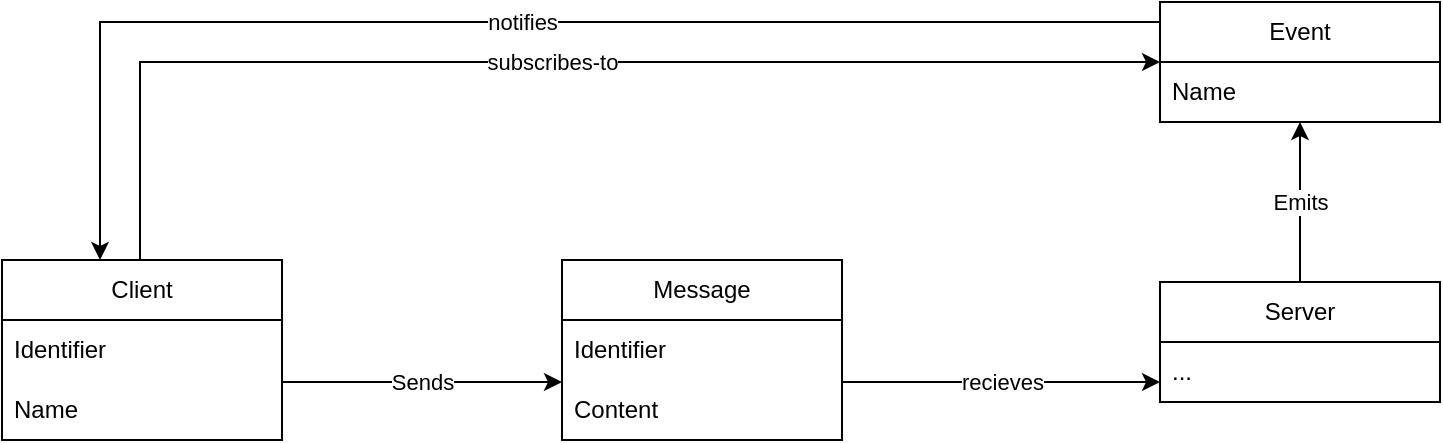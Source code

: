 <mxfile version="24.7.8" pages="3">
  <diagram name="Domain" id="v7h3B2R7u-ejRfZrK_gy">
    <mxGraphModel dx="577" dy="309" grid="1" gridSize="10" guides="1" tooltips="1" connect="1" arrows="1" fold="1" page="1" pageScale="1" pageWidth="850" pageHeight="1100" math="0" shadow="0">
      <root>
        <mxCell id="0" />
        <mxCell id="1" parent="0" />
        <mxCell id="vYscIh4spRFNISk-2LLf-17" value="Sends" style="edgeStyle=orthogonalEdgeStyle;rounded=0;orthogonalLoop=1;jettySize=auto;html=1;" parent="1" source="vYscIh4spRFNISk-2LLf-1" target="vYscIh4spRFNISk-2LLf-13" edge="1">
          <mxGeometry relative="1" as="geometry">
            <Array as="points">
              <mxPoint x="440" y="290" />
              <mxPoint x="440" y="290" />
            </Array>
          </mxGeometry>
        </mxCell>
        <mxCell id="vYscIh4spRFNISk-2LLf-26" value="notifies" style="edgeStyle=orthogonalEdgeStyle;rounded=0;orthogonalLoop=1;jettySize=auto;html=1;" parent="1" target="vYscIh4spRFNISk-2LLf-1" edge="1">
          <mxGeometry relative="1" as="geometry">
            <Array as="points">
              <mxPoint x="290" y="110" />
            </Array>
            <mxPoint x="310" y="205" as="targetPoint" />
            <mxPoint x="830" y="110" as="sourcePoint" />
          </mxGeometry>
        </mxCell>
        <mxCell id="7VjUGsgC_DFROODEMGs4-2" value="subscribes-to" style="edgeStyle=orthogonalEdgeStyle;rounded=0;orthogonalLoop=1;jettySize=auto;html=1;" parent="1" source="vYscIh4spRFNISk-2LLf-1" target="dStsej2D2QOvaCziTroa-1" edge="1">
          <mxGeometry relative="1" as="geometry">
            <Array as="points">
              <mxPoint x="310" y="130" />
            </Array>
          </mxGeometry>
        </mxCell>
        <mxCell id="vYscIh4spRFNISk-2LLf-1" value="Client" style="swimlane;fontStyle=0;childLayout=stackLayout;horizontal=1;startSize=30;horizontalStack=0;resizeParent=1;resizeParentMax=0;resizeLast=0;collapsible=1;marginBottom=0;whiteSpace=wrap;html=1;" parent="1" vertex="1">
          <mxGeometry x="241" y="229" width="140" height="90" as="geometry" />
        </mxCell>
        <mxCell id="vYscIh4spRFNISk-2LLf-2" value="Identifier" style="text;strokeColor=none;fillColor=none;align=left;verticalAlign=middle;spacingLeft=4;spacingRight=4;overflow=hidden;points=[[0,0.5],[1,0.5]];portConstraint=eastwest;rotatable=0;whiteSpace=wrap;html=1;" parent="vYscIh4spRFNISk-2LLf-1" vertex="1">
          <mxGeometry y="30" width="140" height="30" as="geometry" />
        </mxCell>
        <mxCell id="vYscIh4spRFNISk-2LLf-3" value="Name" style="text;strokeColor=none;fillColor=none;align=left;verticalAlign=middle;spacingLeft=4;spacingRight=4;overflow=hidden;points=[[0,0.5],[1,0.5]];portConstraint=eastwest;rotatable=0;whiteSpace=wrap;html=1;" parent="vYscIh4spRFNISk-2LLf-1" vertex="1">
          <mxGeometry y="60" width="140" height="30" as="geometry" />
        </mxCell>
        <mxCell id="qNMznrGAxWvEm3JVKgGN-1" value="Emits" style="edgeStyle=orthogonalEdgeStyle;rounded=0;orthogonalLoop=1;jettySize=auto;html=1;" parent="1" source="vYscIh4spRFNISk-2LLf-5" target="dStsej2D2QOvaCziTroa-1" edge="1">
          <mxGeometry relative="1" as="geometry" />
        </mxCell>
        <mxCell id="vYscIh4spRFNISk-2LLf-5" value="Server" style="swimlane;fontStyle=0;childLayout=stackLayout;horizontal=1;startSize=30;horizontalStack=0;resizeParent=1;resizeParentMax=0;resizeLast=0;collapsible=1;marginBottom=0;whiteSpace=wrap;html=1;" parent="1" vertex="1">
          <mxGeometry x="820" y="240" width="140" height="60" as="geometry" />
        </mxCell>
        <mxCell id="vYscIh4spRFNISk-2LLf-8" value="..." style="text;strokeColor=none;fillColor=none;align=left;verticalAlign=middle;spacingLeft=4;spacingRight=4;overflow=hidden;points=[[0,0.5],[1,0.5]];portConstraint=eastwest;rotatable=0;whiteSpace=wrap;html=1;" parent="vYscIh4spRFNISk-2LLf-5" vertex="1">
          <mxGeometry y="30" width="140" height="30" as="geometry" />
        </mxCell>
        <mxCell id="vYscIh4spRFNISk-2LLf-18" value="recieves" style="edgeStyle=orthogonalEdgeStyle;rounded=0;orthogonalLoop=1;jettySize=auto;html=1;" parent="1" source="vYscIh4spRFNISk-2LLf-13" target="vYscIh4spRFNISk-2LLf-5" edge="1">
          <mxGeometry relative="1" as="geometry">
            <Array as="points">
              <mxPoint x="730" y="290" />
              <mxPoint x="730" y="290" />
            </Array>
          </mxGeometry>
        </mxCell>
        <mxCell id="vYscIh4spRFNISk-2LLf-13" value="Message" style="swimlane;fontStyle=0;childLayout=stackLayout;horizontal=1;startSize=30;horizontalStack=0;resizeParent=1;resizeParentMax=0;resizeLast=0;collapsible=1;marginBottom=0;whiteSpace=wrap;html=1;" parent="1" vertex="1">
          <mxGeometry x="521" y="229" width="140" height="90" as="geometry" />
        </mxCell>
        <mxCell id="vYscIh4spRFNISk-2LLf-14" value="Identifier" style="text;strokeColor=none;fillColor=none;align=left;verticalAlign=middle;spacingLeft=4;spacingRight=4;overflow=hidden;points=[[0,0.5],[1,0.5]];portConstraint=eastwest;rotatable=0;whiteSpace=wrap;html=1;" parent="vYscIh4spRFNISk-2LLf-13" vertex="1">
          <mxGeometry y="30" width="140" height="30" as="geometry" />
        </mxCell>
        <mxCell id="vYscIh4spRFNISk-2LLf-15" value="Content" style="text;strokeColor=none;fillColor=none;align=left;verticalAlign=middle;spacingLeft=4;spacingRight=4;overflow=hidden;points=[[0,0.5],[1,0.5]];portConstraint=eastwest;rotatable=0;whiteSpace=wrap;html=1;" parent="vYscIh4spRFNISk-2LLf-13" vertex="1">
          <mxGeometry y="60" width="140" height="30" as="geometry" />
        </mxCell>
        <mxCell id="dStsej2D2QOvaCziTroa-1" value="Event" style="swimlane;fontStyle=0;childLayout=stackLayout;horizontal=1;startSize=30;horizontalStack=0;resizeParent=1;resizeParentMax=0;resizeLast=0;collapsible=1;marginBottom=0;whiteSpace=wrap;html=1;" parent="1" vertex="1">
          <mxGeometry x="820" y="100" width="140" height="60" as="geometry" />
        </mxCell>
        <mxCell id="dStsej2D2QOvaCziTroa-2" value="Name" style="text;strokeColor=none;fillColor=none;align=left;verticalAlign=middle;spacingLeft=4;spacingRight=4;overflow=hidden;points=[[0,0.5],[1,0.5]];portConstraint=eastwest;rotatable=0;whiteSpace=wrap;html=1;" parent="dStsej2D2QOvaCziTroa-1" vertex="1">
          <mxGeometry y="30" width="140" height="30" as="geometry" />
        </mxCell>
      </root>
    </mxGraphModel>
  </diagram>
  <diagram id="fXf1ylSkw82c1iPEPjTq" name="DB">
    <mxGraphModel dx="1688" dy="1607" grid="1" gridSize="10" guides="1" tooltips="1" connect="1" arrows="1" fold="1" page="1" pageScale="1" pageWidth="850" pageHeight="1100" math="0" shadow="0">
      <root>
        <mxCell id="0" />
        <mxCell id="1" parent="0" />
        <mxCell id="gm0VWfvs7BgWa-uThleS-23" style="edgeStyle=orthogonalEdgeStyle;rounded=0;orthogonalLoop=1;jettySize=auto;html=1;" parent="1" source="gm0VWfvs7BgWa-uThleS-1" target="gm0VWfvs7BgWa-uThleS-18" edge="1">
          <mxGeometry relative="1" as="geometry">
            <Array as="points">
              <mxPoint x="550" y="360" />
              <mxPoint x="550" y="360" />
            </Array>
          </mxGeometry>
        </mxCell>
        <mxCell id="gm0VWfvs7BgWa-uThleS-24" value="sends(Id:Sender)" style="edgeLabel;html=1;align=center;verticalAlign=middle;resizable=0;points=[];" parent="gm0VWfvs7BgWa-uThleS-23" vertex="1" connectable="0">
          <mxGeometry x="-0.029" y="-2" relative="1" as="geometry">
            <mxPoint as="offset" />
          </mxGeometry>
        </mxCell>
        <mxCell id="gm0VWfvs7BgWa-uThleS-30" value="owns(Id:owner)" style="edgeStyle=orthogonalEdgeStyle;rounded=0;orthogonalLoop=1;jettySize=auto;html=1;entryX=0.5;entryY=0;entryDx=0;entryDy=0;" parent="1" source="gm0VWfvs7BgWa-uThleS-1" target="gm0VWfvs7BgWa-uThleS-11" edge="1">
          <mxGeometry relative="1" as="geometry">
            <Array as="points">
              <mxPoint x="390" y="130" />
              <mxPoint x="1013" y="130" />
            </Array>
          </mxGeometry>
        </mxCell>
        <mxCell id="gm0VWfvs7BgWa-uThleS-32" value="Has a(Id:sub)" style="edgeStyle=orthogonalEdgeStyle;rounded=0;orthogonalLoop=1;jettySize=auto;html=1;" parent="1" source="gm0VWfvs7BgWa-uThleS-1" target="gm0VWfvs7BgWa-uThleS-26" edge="1">
          <mxGeometry relative="1" as="geometry">
            <Array as="points">
              <mxPoint x="510" y="460" />
              <mxPoint x="510" y="460" />
            </Array>
          </mxGeometry>
        </mxCell>
        <mxCell id="BnUGxDvCQAQGct8PmS8K-72" value="creates(Id:restrictor, Id:restricted)" style="edgeStyle=orthogonalEdgeStyle;rounded=0;orthogonalLoop=1;jettySize=auto;html=1;" parent="1" target="BnUGxDvCQAQGct8PmS8K-67" edge="1">
          <mxGeometry relative="1" as="geometry">
            <mxPoint x="300" y="330" as="sourcePoint" />
            <mxPoint x="50" y="240" as="targetPoint" />
            <Array as="points">
              <mxPoint x="300" y="340" />
            </Array>
          </mxGeometry>
        </mxCell>
        <mxCell id="BnUGxDvCQAQGct8PmS8K-77" value="can be(Id:client)&amp;lt;unique&amp;gt;" style="edgeStyle=orthogonalEdgeStyle;rounded=0;orthogonalLoop=1;jettySize=auto;html=1;" parent="1" source="gm0VWfvs7BgWa-uThleS-1" target="BnUGxDvCQAQGct8PmS8K-74" edge="1">
          <mxGeometry relative="1" as="geometry">
            <Array as="points">
              <mxPoint x="150" y="220" />
              <mxPoint x="150" y="220" />
            </Array>
          </mxGeometry>
        </mxCell>
        <mxCell id="gm0VWfvs7BgWa-uThleS-1" value="Client" style="swimlane;fontStyle=0;childLayout=stackLayout;horizontal=1;startSize=30;horizontalStack=0;resizeParent=1;resizeParentMax=0;resizeLast=0;collapsible=1;marginBottom=0;whiteSpace=wrap;html=1;" parent="1" vertex="1">
          <mxGeometry x="300" y="210" width="140" height="330" as="geometry" />
        </mxCell>
        <mxCell id="gm0VWfvs7BgWa-uThleS-2" value="Id (PK)" style="text;strokeColor=none;fillColor=none;align=left;verticalAlign=middle;spacingLeft=4;spacingRight=4;overflow=hidden;points=[[0,0.5],[1,0.5]];portConstraint=eastwest;rotatable=0;whiteSpace=wrap;html=1;" parent="gm0VWfvs7BgWa-uThleS-1" vertex="1">
          <mxGeometry y="30" width="140" height="30" as="geometry" />
        </mxCell>
        <mxCell id="BnUGxDvCQAQGct8PmS8K-1" value="Username" style="text;strokeColor=none;fillColor=none;align=left;verticalAlign=middle;spacingLeft=4;spacingRight=4;overflow=hidden;points=[[0,0.5],[1,0.5]];portConstraint=eastwest;rotatable=0;whiteSpace=wrap;html=1;" parent="gm0VWfvs7BgWa-uThleS-1" vertex="1">
          <mxGeometry y="60" width="140" height="30" as="geometry" />
        </mxCell>
        <mxCell id="gm0VWfvs7BgWa-uThleS-3" value="email" style="text;strokeColor=none;fillColor=none;align=left;verticalAlign=middle;spacingLeft=4;spacingRight=4;overflow=hidden;points=[[0,0.5],[1,0.5]];portConstraint=eastwest;rotatable=0;whiteSpace=wrap;html=1;" parent="gm0VWfvs7BgWa-uThleS-1" vertex="1">
          <mxGeometry y="90" width="140" height="30" as="geometry" />
        </mxCell>
        <mxCell id="BnUGxDvCQAQGct8PmS8K-19" value="Password" style="text;strokeColor=none;fillColor=none;align=left;verticalAlign=middle;spacingLeft=4;spacingRight=4;overflow=hidden;points=[[0,0.5],[1,0.5]];portConstraint=eastwest;rotatable=0;whiteSpace=wrap;html=1;" parent="gm0VWfvs7BgWa-uThleS-1" vertex="1">
          <mxGeometry y="120" width="140" height="30" as="geometry" />
        </mxCell>
        <mxCell id="BnUGxDvCQAQGct8PmS8K-2" value="Phone?" style="text;strokeColor=none;fillColor=none;align=left;verticalAlign=middle;spacingLeft=4;spacingRight=4;overflow=hidden;points=[[0,0.5],[1,0.5]];portConstraint=eastwest;rotatable=0;whiteSpace=wrap;html=1;" parent="gm0VWfvs7BgWa-uThleS-1" vertex="1">
          <mxGeometry y="150" width="140" height="30" as="geometry" />
        </mxCell>
        <mxCell id="gm0VWfvs7BgWa-uThleS-4" value="First name" style="text;strokeColor=none;fillColor=none;align=left;verticalAlign=middle;spacingLeft=4;spacingRight=4;overflow=hidden;points=[[0,0.5],[1,0.5]];portConstraint=eastwest;rotatable=0;whiteSpace=wrap;html=1;" parent="gm0VWfvs7BgWa-uThleS-1" vertex="1">
          <mxGeometry y="180" width="140" height="30" as="geometry" />
        </mxCell>
        <mxCell id="gm0VWfvs7BgWa-uThleS-5" value="Last name" style="text;strokeColor=none;fillColor=none;align=left;verticalAlign=middle;spacingLeft=4;spacingRight=4;overflow=hidden;points=[[0,0.5],[1,0.5]];portConstraint=eastwest;rotatable=0;whiteSpace=wrap;html=1;" parent="gm0VWfvs7BgWa-uThleS-1" vertex="1">
          <mxGeometry y="210" width="140" height="30" as="geometry" />
        </mxCell>
        <mxCell id="gm0VWfvs7BgWa-uThleS-6" value="Full name" style="text;strokeColor=none;fillColor=none;align=left;verticalAlign=middle;spacingLeft=4;spacingRight=4;overflow=hidden;points=[[0,0.5],[1,0.5]];portConstraint=eastwest;rotatable=0;whiteSpace=wrap;html=1;" parent="gm0VWfvs7BgWa-uThleS-1" vertex="1">
          <mxGeometry y="240" width="140" height="30" as="geometry" />
        </mxCell>
        <mxCell id="BnUGxDvCQAQGct8PmS8K-3" value="About me" style="text;strokeColor=none;fillColor=none;align=left;verticalAlign=middle;spacingLeft=4;spacingRight=4;overflow=hidden;points=[[0,0.5],[1,0.5]];portConstraint=eastwest;rotatable=0;whiteSpace=wrap;html=1;" parent="gm0VWfvs7BgWa-uThleS-1" vertex="1">
          <mxGeometry y="270" width="140" height="30" as="geometry" />
        </mxCell>
        <mxCell id="LwVUOqSpOXvVkhq1h0SF-1" value="img URL" style="text;strokeColor=none;fillColor=none;align=left;verticalAlign=middle;spacingLeft=4;spacingRight=4;overflow=hidden;points=[[0,0.5],[1,0.5]];portConstraint=eastwest;rotatable=0;whiteSpace=wrap;html=1;" parent="gm0VWfvs7BgWa-uThleS-1" vertex="1">
          <mxGeometry y="300" width="140" height="30" as="geometry" />
        </mxCell>
        <mxCell id="gm0VWfvs7BgWa-uThleS-25" value="has(Id:Chat)" style="edgeStyle=orthogonalEdgeStyle;rounded=0;orthogonalLoop=1;jettySize=auto;html=1;" parent="1" source="gm0VWfvs7BgWa-uThleS-11" target="gm0VWfvs7BgWa-uThleS-18" edge="1">
          <mxGeometry relative="1" as="geometry">
            <Array as="points">
              <mxPoint x="833" y="360" />
              <mxPoint x="833" y="360" />
            </Array>
          </mxGeometry>
        </mxCell>
        <mxCell id="gm0VWfvs7BgWa-uThleS-31" value="Sends messages-to(Id:chat)" style="edgeStyle=orthogonalEdgeStyle;rounded=0;orthogonalLoop=1;jettySize=auto;html=1;" parent="1" source="gm0VWfvs7BgWa-uThleS-11" target="gm0VWfvs7BgWa-uThleS-26" edge="1">
          <mxGeometry x="0.302" relative="1" as="geometry">
            <Array as="points">
              <mxPoint x="983" y="460" />
            </Array>
            <mxPoint as="offset" />
          </mxGeometry>
        </mxCell>
        <mxCell id="BnUGxDvCQAQGct8PmS8K-13" value="Notifies(Id:custom-rigtone)" style="edgeStyle=orthogonalEdgeStyle;rounded=0;orthogonalLoop=1;jettySize=auto;html=1;" parent="1" edge="1">
          <mxGeometry relative="1" as="geometry">
            <mxPoint x="1083.0" y="700" as="sourcePoint" />
            <mxPoint x="1083.0" y="435" as="targetPoint" />
            <Array as="points">
              <mxPoint x="1083" y="570" />
              <mxPoint x="1083" y="570" />
            </Array>
          </mxGeometry>
        </mxCell>
        <mxCell id="gm0VWfvs7BgWa-uThleS-11" value="Chat" style="swimlane;fontStyle=0;childLayout=stackLayout;horizontal=1;startSize=30;horizontalStack=0;resizeParent=1;resizeParentMax=0;resizeLast=0;collapsible=1;marginBottom=0;whiteSpace=wrap;html=1;" parent="1" vertex="1">
          <mxGeometry x="943" y="315" width="140" height="120" as="geometry" />
        </mxCell>
        <mxCell id="gm0VWfvs7BgWa-uThleS-12" value="Id (PK)" style="text;strokeColor=none;fillColor=none;align=left;verticalAlign=middle;spacingLeft=4;spacingRight=4;overflow=hidden;points=[[0,0.5],[1,0.5]];portConstraint=eastwest;rotatable=0;whiteSpace=wrap;html=1;" parent="gm0VWfvs7BgWa-uThleS-11" vertex="1">
          <mxGeometry y="30" width="140" height="30" as="geometry" />
        </mxCell>
        <mxCell id="JvGsq3Pch3JE03i1Z80u-2" value="name?" style="text;align=left;verticalAlign=middle;spacingLeft=4;spacingRight=4;overflow=hidden;points=[[0,0.5],[1,0.5]];portConstraint=eastwest;rotatable=0;whiteSpace=wrap;html=1;" parent="gm0VWfvs7BgWa-uThleS-11" vertex="1">
          <mxGeometry y="60" width="140" height="30" as="geometry" />
        </mxCell>
        <mxCell id="JvGsq3Pch3JE03i1Z80u-3" value="img URL" style="text;align=left;verticalAlign=middle;spacingLeft=4;spacingRight=4;overflow=hidden;points=[[0,0.5],[1,0.5]];portConstraint=eastwest;rotatable=0;whiteSpace=wrap;html=1;" parent="gm0VWfvs7BgWa-uThleS-11" vertex="1">
          <mxGeometry y="90" width="140" height="30" as="geometry" />
        </mxCell>
        <mxCell id="BnUGxDvCQAQGct8PmS8K-81" value="has(id:message)" style="edgeStyle=orthogonalEdgeStyle;rounded=0;orthogonalLoop=1;jettySize=auto;html=1;" parent="1" source="gm0VWfvs7BgWa-uThleS-18" target="BnUGxDvCQAQGct8PmS8K-78" edge="1">
          <mxGeometry relative="1" as="geometry">
            <Array as="points">
              <mxPoint x="733" y="240" />
            </Array>
          </mxGeometry>
        </mxCell>
        <mxCell id="gm0VWfvs7BgWa-uThleS-18" value="Message" style="swimlane;fontStyle=0;childLayout=stackLayout;horizontal=1;startSize=30;horizontalStack=0;resizeParent=1;resizeParentMax=0;resizeLast=0;collapsible=1;marginBottom=0;whiteSpace=wrap;html=1;" parent="1" vertex="1">
          <mxGeometry x="633" y="285" width="140" height="120" as="geometry" />
        </mxCell>
        <mxCell id="gm0VWfvs7BgWa-uThleS-19" value="Id (PK)" style="text;strokeColor=none;fillColor=none;align=left;verticalAlign=middle;spacingLeft=4;spacingRight=4;overflow=hidden;points=[[0,0.5],[1,0.5]];portConstraint=eastwest;rotatable=0;whiteSpace=wrap;html=1;" parent="gm0VWfvs7BgWa-uThleS-18" vertex="1">
          <mxGeometry y="30" width="140" height="30" as="geometry" />
        </mxCell>
        <mxCell id="gm0VWfvs7BgWa-uThleS-20" value="Content" style="text;strokeColor=none;fillColor=none;align=left;verticalAlign=middle;spacingLeft=4;spacingRight=4;overflow=hidden;points=[[0,0.5],[1,0.5]];portConstraint=eastwest;rotatable=0;whiteSpace=wrap;html=1;" parent="gm0VWfvs7BgWa-uThleS-18" vertex="1">
          <mxGeometry y="60" width="140" height="30" as="geometry" />
        </mxCell>
        <mxCell id="ih4wPYIf7vpTkQK064tE-1" value="receptionTime" style="text;strokeColor=none;fillColor=none;align=left;verticalAlign=middle;spacingLeft=4;spacingRight=4;overflow=hidden;points=[[0,0.5],[1,0.5]];portConstraint=eastwest;rotatable=0;whiteSpace=wrap;html=1;" parent="gm0VWfvs7BgWa-uThleS-18" vertex="1">
          <mxGeometry y="90" width="140" height="30" as="geometry" />
        </mxCell>
        <mxCell id="gm0VWfvs7BgWa-uThleS-26" value="Subscriptions" style="swimlane;fontStyle=0;childLayout=stackLayout;horizontal=1;startSize=30;horizontalStack=0;resizeParent=1;resizeParentMax=0;resizeLast=0;collapsible=1;marginBottom=0;whiteSpace=wrap;html=1;" parent="1" vertex="1">
          <mxGeometry x="633" y="430" width="140" height="60" as="geometry" />
        </mxCell>
        <mxCell id="gm0VWfvs7BgWa-uThleS-27" value="id (PK)" style="text;strokeColor=none;fillColor=none;align=left;verticalAlign=middle;spacingLeft=4;spacingRight=4;overflow=hidden;points=[[0,0.5],[1,0.5]];portConstraint=eastwest;rotatable=0;whiteSpace=wrap;html=1;" parent="gm0VWfvs7BgWa-uThleS-26" vertex="1">
          <mxGeometry y="30" width="140" height="30" as="geometry" />
        </mxCell>
        <mxCell id="BnUGxDvCQAQGct8PmS8K-10" value="Specified at(Id:Notification-tone,Id:Groups-tone)" style="edgeStyle=orthogonalEdgeStyle;rounded=0;orthogonalLoop=1;jettySize=auto;html=1;" parent="1" source="BnUGxDvCQAQGct8PmS8K-4" target="1tJf4EynFghJLMRhQoXu-1" edge="1">
          <mxGeometry relative="1" as="geometry" />
        </mxCell>
        <mxCell id="BnUGxDvCQAQGct8PmS8K-4" value="Ringtones" style="swimlane;fontStyle=0;childLayout=stackLayout;horizontal=1;startSize=30;horizontalStack=0;resizeParent=1;resizeParentMax=0;resizeLast=0;collapsible=1;marginBottom=0;whiteSpace=wrap;html=1;" parent="1" vertex="1">
          <mxGeometry x="1030" y="700" width="140" height="120" as="geometry" />
        </mxCell>
        <mxCell id="BnUGxDvCQAQGct8PmS8K-5" value="Id (PK)" style="text;strokeColor=none;fillColor=none;align=left;verticalAlign=middle;spacingLeft=4;spacingRight=4;overflow=hidden;points=[[0,0.5],[1,0.5]];portConstraint=eastwest;rotatable=0;whiteSpace=wrap;html=1;" parent="BnUGxDvCQAQGct8PmS8K-4" vertex="1">
          <mxGeometry y="30" width="140" height="30" as="geometry" />
        </mxCell>
        <mxCell id="BnUGxDvCQAQGct8PmS8K-12" value="Name" style="text;strokeColor=none;fillColor=none;align=left;verticalAlign=middle;spacingLeft=4;spacingRight=4;overflow=hidden;points=[[0,0.5],[1,0.5]];portConstraint=eastwest;rotatable=0;whiteSpace=wrap;html=1;" parent="BnUGxDvCQAQGct8PmS8K-4" vertex="1">
          <mxGeometry y="60" width="140" height="30" as="geometry" />
        </mxCell>
        <mxCell id="LwVUOqSpOXvVkhq1h0SF-2" value="URL" style="text;align=left;verticalAlign=middle;spacingLeft=4;spacingRight=4;overflow=hidden;points=[[0,0.5],[1,0.5]];portConstraint=eastwest;rotatable=0;whiteSpace=wrap;html=1;" parent="BnUGxDvCQAQGct8PmS8K-4" vertex="1">
          <mxGeometry y="90" width="140" height="30" as="geometry" />
        </mxCell>
        <mxCell id="BnUGxDvCQAQGct8PmS8K-14" style="edgeStyle=orthogonalEdgeStyle;rounded=0;orthogonalLoop=1;jettySize=auto;html=1;dashed=1;endArrow=oval;endFill=0;" parent="1" source="BnUGxDvCQAQGct8PmS8K-15" edge="1">
          <mxGeometry relative="1" as="geometry">
            <mxPoint x="1003" y="760" as="targetPoint" />
            <Array as="points">
              <mxPoint x="1003" y="820" />
              <mxPoint x="1003" y="820" />
            </Array>
          </mxGeometry>
        </mxCell>
        <mxCell id="BnUGxDvCQAQGct8PmS8K-18" style="edgeStyle=orthogonalEdgeStyle;rounded=0;orthogonalLoop=1;jettySize=auto;html=1;endArrow=open;endFill=0;" parent="1" source="BnUGxDvCQAQGct8PmS8K-15" target="BnUGxDvCQAQGct8PmS8K-17" edge="1">
          <mxGeometry relative="1" as="geometry">
            <Array as="points">
              <mxPoint x="1003" y="1020" />
              <mxPoint x="1003" y="1020" />
            </Array>
          </mxGeometry>
        </mxCell>
        <mxCell id="BnUGxDvCQAQGct8PmS8K-15" value="If a ringtone reference is null, the default ringtones for the application take place. These ringtones are set by someone with the required permissions." style="shape=note;whiteSpace=wrap;html=1;backgroundOutline=1;darkOpacity=0.05;" parent="1" vertex="1">
          <mxGeometry x="898" y="900" width="230" height="100" as="geometry" />
        </mxCell>
        <mxCell id="BnUGxDvCQAQGct8PmS8K-17" value="The default application ringtones (and the default theme) are specified in a file located at the server side. This is because storing such information in the database would imply the existence of tables that will always have ONLY one record." style="shape=note;whiteSpace=wrap;html=1;backgroundOutline=1;darkOpacity=0.05;" parent="1" vertex="1">
          <mxGeometry x="898" y="1050" width="230" height="100" as="geometry" />
        </mxCell>
        <mxCell id="BnUGxDvCQAQGct8PmS8K-60" value="make up(Id:permission)" style="edgeStyle=orthogonalEdgeStyle;rounded=0;orthogonalLoop=1;jettySize=auto;html=1;" parent="1" source="BnUGxDvCQAQGct8PmS8K-24" target="BnUGxDvCQAQGct8PmS8K-50" edge="1">
          <mxGeometry relative="1" as="geometry" />
        </mxCell>
        <mxCell id="BnUGxDvCQAQGct8PmS8K-24" value="Permissions" style="swimlane;fontStyle=0;childLayout=stackLayout;horizontal=1;startSize=30;horizontalStack=0;resizeParent=1;resizeParentMax=0;resizeLast=0;collapsible=1;marginBottom=0;whiteSpace=wrap;html=1;" parent="1" vertex="1">
          <mxGeometry x="1050" y="15" width="140" height="90" as="geometry" />
        </mxCell>
        <mxCell id="BnUGxDvCQAQGct8PmS8K-25" value="Id (PK)" style="text;strokeColor=none;fillColor=none;align=left;verticalAlign=middle;spacingLeft=4;spacingRight=4;overflow=hidden;points=[[0,0.5],[1,0.5]];portConstraint=eastwest;rotatable=0;whiteSpace=wrap;html=1;" parent="BnUGxDvCQAQGct8PmS8K-24" vertex="1">
          <mxGeometry y="30" width="140" height="30" as="geometry" />
        </mxCell>
        <mxCell id="BnUGxDvCQAQGct8PmS8K-26" value="Name" style="text;strokeColor=none;fillColor=none;align=left;verticalAlign=middle;spacingLeft=4;spacingRight=4;overflow=hidden;points=[[0,0.5],[1,0.5]];portConstraint=eastwest;rotatable=0;whiteSpace=wrap;html=1;" parent="BnUGxDvCQAQGct8PmS8K-24" vertex="1">
          <mxGeometry y="60" width="140" height="30" as="geometry" />
        </mxCell>
        <mxCell id="BnUGxDvCQAQGct8PmS8K-59" value="has(id:role)" style="edgeStyle=orthogonalEdgeStyle;rounded=0;orthogonalLoop=1;jettySize=auto;html=1;" parent="1" source="gm0VWfvs7BgWa-uThleS-1" target="BnUGxDvCQAQGct8PmS8K-50" edge="1">
          <mxGeometry relative="1" as="geometry">
            <mxPoint x="580" y="60" as="sourcePoint" />
            <Array as="points">
              <mxPoint x="370" y="60" />
            </Array>
          </mxGeometry>
        </mxCell>
        <mxCell id="BnUGxDvCQAQGct8PmS8K-50" value="Assignations" style="swimlane;fontStyle=0;childLayout=stackLayout;horizontal=1;startSize=30;horizontalStack=0;resizeParent=1;resizeParentMax=0;resizeLast=0;collapsible=1;marginBottom=0;whiteSpace=wrap;html=1;" parent="1" vertex="1">
          <mxGeometry x="740" y="30" width="140" height="60" as="geometry" />
        </mxCell>
        <mxCell id="BnUGxDvCQAQGct8PmS8K-51" value="Id (PK)" style="text;strokeColor=none;fillColor=none;align=left;verticalAlign=middle;spacingLeft=4;spacingRight=4;overflow=hidden;points=[[0,0.5],[1,0.5]];portConstraint=eastwest;rotatable=0;whiteSpace=wrap;html=1;" parent="BnUGxDvCQAQGct8PmS8K-50" vertex="1">
          <mxGeometry y="30" width="140" height="30" as="geometry" />
        </mxCell>
        <mxCell id="BnUGxDvCQAQGct8PmS8K-65" style="edgeStyle=orthogonalEdgeStyle;rounded=0;orthogonalLoop=1;jettySize=auto;html=1;dashed=1;endArrow=oval;endFill=0;" parent="1" source="BnUGxDvCQAQGct8PmS8K-66" edge="1">
          <mxGeometry relative="1" as="geometry">
            <mxPoint x="720" y="60" as="targetPoint" />
          </mxGeometry>
        </mxCell>
        <mxCell id="BnUGxDvCQAQGct8PmS8K-66" value="If certain permission is not assigned to a role, it is assumed that the role doesn&#39;t grant that permission." style="shape=note;whiteSpace=wrap;html=1;backgroundOutline=1;darkOpacity=0.05;" parent="1" vertex="1">
          <mxGeometry x="400" y="-190" width="230" height="100" as="geometry" />
        </mxCell>
        <mxCell id="BnUGxDvCQAQGct8PmS8K-67" value="Locks" style="swimlane;fontStyle=0;childLayout=stackLayout;horizontal=1;startSize=30;horizontalStack=0;resizeParent=1;resizeParentMax=0;resizeLast=0;collapsible=1;marginBottom=0;whiteSpace=wrap;html=1;" parent="1" vertex="1">
          <mxGeometry x="-140" y="315" width="140" height="60" as="geometry" />
        </mxCell>
        <mxCell id="BnUGxDvCQAQGct8PmS8K-74" value="Banned" style="swimlane;fontStyle=0;childLayout=stackLayout;horizontal=1;startSize=30;horizontalStack=0;resizeParent=1;resizeParentMax=0;resizeLast=0;collapsible=1;marginBottom=0;whiteSpace=wrap;html=1;" parent="1" vertex="1">
          <mxGeometry x="-140" y="170" width="140" height="90" as="geometry" />
        </mxCell>
        <mxCell id="BnUGxDvCQAQGct8PmS8K-75" value="Id (PK)" style="text;strokeColor=none;fillColor=none;align=left;verticalAlign=middle;spacingLeft=4;spacingRight=4;overflow=hidden;points=[[0,0.5],[1,0.5]];portConstraint=eastwest;rotatable=0;whiteSpace=wrap;html=1;" parent="BnUGxDvCQAQGct8PmS8K-74" vertex="1">
          <mxGeometry y="30" width="140" height="30" as="geometry" />
        </mxCell>
        <mxCell id="92zckJgpwcT_sEdEePXC-4" value="reason" style="text;strokeColor=none;fillColor=none;align=left;verticalAlign=middle;spacingLeft=4;spacingRight=4;overflow=hidden;points=[[0,0.5],[1,0.5]];portConstraint=eastwest;rotatable=0;whiteSpace=wrap;html=1;" parent="BnUGxDvCQAQGct8PmS8K-74" vertex="1">
          <mxGeometry y="60" width="140" height="30" as="geometry" />
        </mxCell>
        <mxCell id="BnUGxDvCQAQGct8PmS8K-78" value="Attachments" style="swimlane;fontStyle=0;childLayout=stackLayout;horizontal=1;startSize=30;horizontalStack=0;resizeParent=1;resizeParentMax=0;resizeLast=0;collapsible=1;marginBottom=0;whiteSpace=wrap;html=1;" parent="1" vertex="1">
          <mxGeometry x="803" y="160" width="140" height="120" as="geometry" />
        </mxCell>
        <mxCell id="BnUGxDvCQAQGct8PmS8K-79" value="Id (PK)" style="text;strokeColor=none;fillColor=none;align=left;verticalAlign=middle;spacingLeft=4;spacingRight=4;overflow=hidden;points=[[0,0.5],[1,0.5]];portConstraint=eastwest;rotatable=0;whiteSpace=wrap;html=1;" parent="BnUGxDvCQAQGct8PmS8K-78" vertex="1">
          <mxGeometry y="30" width="140" height="30" as="geometry" />
        </mxCell>
        <mxCell id="JvGsq3Pch3JE03i1Z80u-24" value="name" style="text;strokeColor=none;fillColor=none;align=left;verticalAlign=middle;spacingLeft=4;spacingRight=4;overflow=hidden;points=[[0,0.5],[1,0.5]];portConstraint=eastwest;rotatable=0;whiteSpace=wrap;html=1;" parent="BnUGxDvCQAQGct8PmS8K-78" vertex="1">
          <mxGeometry y="60" width="140" height="30" as="geometry" />
        </mxCell>
        <mxCell id="BnUGxDvCQAQGct8PmS8K-80" value="URL" style="text;strokeColor=none;fillColor=none;align=left;verticalAlign=middle;spacingLeft=4;spacingRight=4;overflow=hidden;points=[[0,0.5],[1,0.5]];portConstraint=eastwest;rotatable=0;whiteSpace=wrap;html=1;" parent="BnUGxDvCQAQGct8PmS8K-78" vertex="1">
          <mxGeometry y="90" width="140" height="30" as="geometry" />
        </mxCell>
        <mxCell id="BnUGxDvCQAQGct8PmS8K-82" style="edgeStyle=orthogonalEdgeStyle;rounded=0;orthogonalLoop=1;jettySize=auto;html=1;dashed=1;endArrow=oval;endFill=0;" parent="1" source="BnUGxDvCQAQGct8PmS8K-83" edge="1">
          <mxGeometry relative="1" as="geometry">
            <mxPoint x="299" y="540" as="targetPoint" />
            <Array as="points">
              <mxPoint x="90" y="540" />
            </Array>
            <mxPoint x="-90.0" y="580" as="sourcePoint" />
          </mxGeometry>
        </mxCell>
        <mxCell id="BnUGxDvCQAQGct8PmS8K-83" value="Language should be addressed with cookies. Thus, the user language preferences will be stored using cookies" style="shape=note;whiteSpace=wrap;html=1;backgroundOutline=1;darkOpacity=0.05;" parent="1" vertex="1">
          <mxGeometry x="-50" y="580" width="230" height="100" as="geometry" />
        </mxCell>
        <mxCell id="1tJf4EynFghJLMRhQoXu-1" value="Client Settings" style="swimlane;fontStyle=0;childLayout=stackLayout;horizontal=1;startSize=30;horizontalStack=0;resizeParent=1;resizeParentMax=0;resizeLast=0;collapsible=1;marginBottom=0;whiteSpace=wrap;html=1;" parent="1" vertex="1">
          <mxGeometry x="563" y="655" width="140" height="210" as="geometry" />
        </mxCell>
        <mxCell id="1tJf4EynFghJLMRhQoXu-2" value="Id (PK)" style="text;strokeColor=none;fillColor=none;align=left;verticalAlign=middle;spacingLeft=4;spacingRight=4;overflow=hidden;points=[[0,0.5],[1,0.5]];portConstraint=eastwest;rotatable=0;whiteSpace=wrap;html=1;" parent="1tJf4EynFghJLMRhQoXu-1" vertex="1">
          <mxGeometry y="30" width="140" height="30" as="geometry" />
        </mxCell>
        <mxCell id="1tJf4EynFghJLMRhQoXu-3" value="Enable notifications" style="text;strokeColor=none;fillColor=none;align=left;verticalAlign=middle;spacingLeft=4;spacingRight=4;overflow=hidden;points=[[0,0.5],[1,0.5]];portConstraint=eastwest;rotatable=0;whiteSpace=wrap;html=1;" parent="1tJf4EynFghJLMRhQoXu-1" vertex="1">
          <mxGeometry y="60" width="140" height="30" as="geometry" />
        </mxCell>
        <mxCell id="1tJf4EynFghJLMRhQoXu-4" value="Seen status" style="text;strokeColor=none;fillColor=none;align=left;verticalAlign=middle;spacingLeft=4;spacingRight=4;overflow=hidden;points=[[0,0.5],[1,0.5]];portConstraint=eastwest;rotatable=0;whiteSpace=wrap;html=1;" parent="1tJf4EynFghJLMRhQoXu-1" vertex="1">
          <mxGeometry y="90" width="140" height="30" as="geometry" />
        </mxCell>
        <mxCell id="1tJf4EynFghJLMRhQoXu-7" value="Show online status" style="text;strokeColor=none;fillColor=none;align=left;verticalAlign=middle;spacingLeft=4;spacingRight=4;overflow=hidden;points=[[0,0.5],[1,0.5]];portConstraint=eastwest;rotatable=0;whiteSpace=wrap;html=1;" parent="1tJf4EynFghJLMRhQoXu-1" vertex="1">
          <mxGeometry y="120" width="140" height="30" as="geometry" />
        </mxCell>
        <mxCell id="1tJf4EynFghJLMRhQoXu-8" value="Discoverability" style="text;strokeColor=none;fillColor=none;align=left;verticalAlign=middle;spacingLeft=4;spacingRight=4;overflow=hidden;points=[[0,0.5],[1,0.5]];portConstraint=eastwest;rotatable=0;whiteSpace=wrap;html=1;" parent="1tJf4EynFghJLMRhQoXu-1" vertex="1">
          <mxGeometry y="150" width="140" height="30" as="geometry" />
        </mxCell>
        <mxCell id="_g58SN6Dnf6-2IrZdV8b-1" value="Chat approval" style="text;strokeColor=none;fillColor=none;align=left;verticalAlign=middle;spacingLeft=4;spacingRight=4;overflow=hidden;points=[[0,0.5],[1,0.5]];portConstraint=eastwest;rotatable=0;whiteSpace=wrap;html=1;" parent="1tJf4EynFghJLMRhQoXu-1" vertex="1">
          <mxGeometry y="180" width="140" height="30" as="geometry" />
        </mxCell>
        <mxCell id="1tJf4EynFghJLMRhQoXu-9" value="specifies(Id:client)&amp;lt;Unique&amp;gt;" style="edgeStyle=orthogonalEdgeStyle;rounded=0;orthogonalLoop=1;jettySize=auto;html=1;" parent="1" source="gm0VWfvs7BgWa-uThleS-1" target="1tJf4EynFghJLMRhQoXu-1" edge="1">
          <mxGeometry relative="1" as="geometry">
            <Array as="points">
              <mxPoint x="350" y="760" />
            </Array>
          </mxGeometry>
        </mxCell>
        <mxCell id="1tJf4EynFghJLMRhQoXu-10" style="edgeStyle=orthogonalEdgeStyle;rounded=0;orthogonalLoop=1;jettySize=auto;html=1;dashed=1;endArrow=oval;endFill=0;" parent="1" source="1tJf4EynFghJLMRhQoXu-11" edge="1">
          <mxGeometry relative="1" as="geometry">
            <mxPoint x="300" y="540" as="targetPoint" />
            <Array as="points">
              <mxPoint x="250" y="800" />
              <mxPoint x="250" y="570" />
              <mxPoint x="300" y="570" />
            </Array>
          </mxGeometry>
        </mxCell>
        <mxCell id="1tJf4EynFghJLMRhQoXu-11" value="If a client does not have a corresponding record in the settings table, Then the default settings will take place for that client." style="shape=note;whiteSpace=wrap;html=1;backgroundOutline=1;darkOpacity=0.05;" parent="1" vertex="1">
          <mxGeometry x="-10" y="740" width="230" height="100" as="geometry" />
        </mxCell>
        <mxCell id="92zckJgpwcT_sEdEePXC-5" style="edgeStyle=orthogonalEdgeStyle;rounded=0;orthogonalLoop=1;jettySize=auto;html=1;dashed=1;endArrow=oval;endFill=0;" parent="1" edge="1">
          <mxGeometry relative="1" as="geometry">
            <mxPoint x="1083" y="464" as="targetPoint" />
            <Array as="points">
              <mxPoint x="1159" y="464.29" />
              <mxPoint x="1073" y="465.29" />
            </Array>
            <mxPoint x="1243.0" y="464.29" as="sourcePoint" />
          </mxGeometry>
        </mxCell>
        <mxCell id="92zckJgpwcT_sEdEePXC-6" value="If there is not a ringtone specified for the chat, the ringtones speficified at settings take place." style="shape=note;whiteSpace=wrap;html=1;backgroundOutline=1;darkOpacity=0.05;" parent="1" vertex="1">
          <mxGeometry x="1240" y="410" width="230" height="100" as="geometry" />
        </mxCell>
        <mxCell id="vCwX74QcW-63TPeKvgwK-6" value="(Id: restriction)" style="edgeStyle=orthogonalEdgeStyle;rounded=0;orthogonalLoop=1;jettySize=auto;html=1;" parent="1" source="vCwX74QcW-63TPeKvgwK-3" target="BnUGxDvCQAQGct8PmS8K-67" edge="1">
          <mxGeometry relative="1" as="geometry" />
        </mxCell>
        <mxCell id="vCwX74QcW-63TPeKvgwK-3" value="Restrictions" style="swimlane;fontStyle=0;childLayout=stackLayout;horizontal=1;startSize=30;horizontalStack=0;resizeParent=1;resizeParentMax=0;resizeLast=0;collapsible=1;marginBottom=0;whiteSpace=wrap;html=1;" parent="1" vertex="1">
          <mxGeometry x="-410" y="300" width="140" height="90" as="geometry" />
        </mxCell>
        <mxCell id="vCwX74QcW-63TPeKvgwK-4" value="Id (PK)" style="text;strokeColor=none;fillColor=none;align=left;verticalAlign=middle;spacingLeft=4;spacingRight=4;overflow=hidden;points=[[0,0.5],[1,0.5]];portConstraint=eastwest;rotatable=0;whiteSpace=wrap;html=1;" parent="vCwX74QcW-63TPeKvgwK-3" vertex="1">
          <mxGeometry y="30" width="140" height="30" as="geometry" />
        </mxCell>
        <mxCell id="vCwX74QcW-63TPeKvgwK-5" value="name" style="text;strokeColor=none;fillColor=none;align=left;verticalAlign=middle;spacingLeft=4;spacingRight=4;overflow=hidden;points=[[0,0.5],[1,0.5]];portConstraint=eastwest;rotatable=0;whiteSpace=wrap;html=1;" parent="vCwX74QcW-63TPeKvgwK-3" vertex="1">
          <mxGeometry y="60" width="140" height="30" as="geometry" />
        </mxCell>
        <mxCell id="vCwX74QcW-63TPeKvgwK-7" style="edgeStyle=orthogonalEdgeStyle;rounded=0;orthogonalLoop=1;jettySize=auto;html=1;dashed=1;endArrow=oval;endFill=0;" parent="1" source="vCwX74QcW-63TPeKvgwK-8" edge="1">
          <mxGeometry relative="1" as="geometry">
            <mxPoint x="-397" y="321" as="targetPoint" />
            <Array as="points">
              <mxPoint x="-605" y="320" />
              <mxPoint x="-397" y="320" />
            </Array>
          </mxGeometry>
        </mxCell>
        <mxCell id="vCwX74QcW-63TPeKvgwK-8" value="A client can mute another client, block another client, or both." style="shape=note;whiteSpace=wrap;html=1;backgroundOutline=1;darkOpacity=0.05;" parent="1" vertex="1">
          <mxGeometry x="-720" y="360" width="230" height="100" as="geometry" />
        </mxCell>
        <mxCell id="vCwX74QcW-63TPeKvgwK-12" style="edgeStyle=orthogonalEdgeStyle;rounded=0;orthogonalLoop=1;jettySize=auto;html=1;endArrow=oval;endFill=0;dashed=1;" parent="1" source="vCwX74QcW-63TPeKvgwK-11" target="BnUGxDvCQAQGct8PmS8K-67" edge="1">
          <mxGeometry relative="1" as="geometry">
            <Array as="points">
              <mxPoint x="-390" y="420" />
              <mxPoint x="-70" y="420" />
            </Array>
          </mxGeometry>
        </mxCell>
        <mxCell id="vCwX74QcW-63TPeKvgwK-11" value="(restriction, restrictor, resctricted)&amp;lt;unique&amp;gt;" style="shape=hexagon;perimeter=hexagonPerimeter2;whiteSpace=wrap;html=1;fixedSize=1;" parent="1" vertex="1">
          <mxGeometry x="-500" y="456" width="280" height="80" as="geometry" />
        </mxCell>
        <mxCell id="vCwX74QcW-63TPeKvgwK-13" style="edgeStyle=orthogonalEdgeStyle;rounded=0;orthogonalLoop=1;jettySize=auto;html=1;endArrow=oval;endFill=0;dashed=1;" parent="1" source="vCwX74QcW-63TPeKvgwK-14" edge="1">
          <mxGeometry relative="1" as="geometry">
            <mxPoint x="300" y="496" as="targetPoint" />
            <Array as="points">
              <mxPoint x="90" y="496" />
              <mxPoint x="90" y="496" />
            </Array>
          </mxGeometry>
        </mxCell>
        <mxCell id="vCwX74QcW-63TPeKvgwK-14" value="Full name = (First name) + (Last name)" style="shape=hexagon;perimeter=hexagonPerimeter2;whiteSpace=wrap;html=1;fixedSize=1;" parent="1" vertex="1">
          <mxGeometry x="-210" y="456" width="240" height="80" as="geometry" />
        </mxCell>
        <mxCell id="mQkTCS6UkP1tPatn6h5u-1" style="edgeStyle=orthogonalEdgeStyle;rounded=0;orthogonalLoop=1;jettySize=auto;html=1;dashed=1;endArrow=oval;endFill=0;" parent="1" source="mQkTCS6UkP1tPatn6h5u-2" edge="1">
          <mxGeometry relative="1" as="geometry">
            <mxPoint x="-135" y="170" as="targetPoint" />
          </mxGeometry>
        </mxCell>
        <mxCell id="mQkTCS6UkP1tPatn6h5u-2" value="Banned clients cannot be sent to the client" style="shape=note;whiteSpace=wrap;html=1;backgroundOutline=1;darkOpacity=0.05;" parent="1" vertex="1">
          <mxGeometry x="-490" y="120" width="190" height="100" as="geometry" />
        </mxCell>
        <mxCell id="5Psdg-Nj0vF7QfPJP5gR-6" style="edgeStyle=orthogonalEdgeStyle;rounded=0;orthogonalLoop=1;jettySize=auto;html=1;endArrow=oval;endFill=0;dashed=1;" parent="1" source="5Psdg-Nj0vF7QfPJP5gR-7" edge="1">
          <mxGeometry relative="1" as="geometry">
            <mxPoint x="620" y="180" as="targetPoint" />
            <Array as="points">
              <mxPoint x="650" y="190" />
              <mxPoint x="650" y="190" />
            </Array>
          </mxGeometry>
        </mxCell>
        <mxCell id="5Psdg-Nj0vF7QfPJP5gR-7" value="(receipt,message)&amp;lt;unique&amp;gt;" style="shape=hexagon;perimeter=hexagonPerimeter2;whiteSpace=wrap;html=1;fixedSize=1;" parent="1" vertex="1">
          <mxGeometry x="640" y="140" width="150" height="80" as="geometry" />
        </mxCell>
        <mxCell id="BOYM97m4r2NdfPGLTcE4-1" style="edgeStyle=orthogonalEdgeStyle;rounded=0;orthogonalLoop=1;jettySize=auto;html=1;dashed=1;endArrow=oval;endFill=0;" parent="1" source="BOYM97m4r2NdfPGLTcE4-2" edge="1">
          <mxGeometry relative="1" as="geometry">
            <mxPoint x="900" y="60" as="targetPoint" />
            <Array as="points">
              <mxPoint x="960" y="-16" />
            </Array>
          </mxGeometry>
        </mxCell>
        <mxCell id="BOYM97m4r2NdfPGLTcE4-2" value="Permissions can only be read by users that have the &quot;UserPrivileges&quot; permission" style="shape=note;whiteSpace=wrap;html=1;backgroundOutline=1;darkOpacity=0.05;" parent="1" vertex="1">
          <mxGeometry x="840" y="-140" width="230" height="100" as="geometry" />
        </mxCell>
      </root>
    </mxGraphModel>
  </diagram>
  <diagram id="DJYvIPXwnaaCEoj7Rj4o" name="Views">
    <mxGraphModel dx="1100" dy="635" grid="1" gridSize="10" guides="1" tooltips="1" connect="1" arrows="1" fold="1" page="1" pageScale="1" pageWidth="850" pageHeight="1100" math="0" shadow="0">
      <root>
        <mxCell id="0" />
        <mxCell id="1" parent="0" />
        <mxCell id="4ir-HuZD88yaEVcjCkIv-1" value="Contact" style="swimlane;fontStyle=0;childLayout=stackLayout;horizontal=1;startSize=30;horizontalStack=0;resizeParent=1;resizeParentMax=0;resizeLast=0;collapsible=1;marginBottom=0;whiteSpace=wrap;html=1;" vertex="1" parent="1">
          <mxGeometry x="300" y="210" width="140" height="360" as="geometry" />
        </mxCell>
        <mxCell id="4ir-HuZD88yaEVcjCkIv-3" value="Username" style="text;strokeColor=none;fillColor=none;align=left;verticalAlign=middle;spacingLeft=4;spacingRight=4;overflow=hidden;points=[[0,0.5],[1,0.5]];portConstraint=eastwest;rotatable=0;whiteSpace=wrap;html=1;" vertex="1" parent="4ir-HuZD88yaEVcjCkIv-1">
          <mxGeometry y="30" width="140" height="30" as="geometry" />
        </mxCell>
        <mxCell id="4ir-HuZD88yaEVcjCkIv-4" value="email" style="text;strokeColor=none;fillColor=none;align=left;verticalAlign=middle;spacingLeft=4;spacingRight=4;overflow=hidden;points=[[0,0.5],[1,0.5]];portConstraint=eastwest;rotatable=0;whiteSpace=wrap;html=1;" vertex="1" parent="4ir-HuZD88yaEVcjCkIv-1">
          <mxGeometry y="60" width="140" height="30" as="geometry" />
        </mxCell>
        <mxCell id="4ir-HuZD88yaEVcjCkIv-6" value="country code" style="text;strokeColor=none;fillColor=none;align=left;verticalAlign=middle;spacingLeft=4;spacingRight=4;overflow=hidden;points=[[0,0.5],[1,0.5]];portConstraint=eastwest;rotatable=0;whiteSpace=wrap;html=1;" vertex="1" parent="4ir-HuZD88yaEVcjCkIv-1">
          <mxGeometry y="90" width="140" height="30" as="geometry" />
        </mxCell>
        <mxCell id="4ir-HuZD88yaEVcjCkIv-7" value="Phone" style="text;strokeColor=none;fillColor=none;align=left;verticalAlign=middle;spacingLeft=4;spacingRight=4;overflow=hidden;points=[[0,0.5],[1,0.5]];portConstraint=eastwest;rotatable=0;whiteSpace=wrap;html=1;" vertex="1" parent="4ir-HuZD88yaEVcjCkIv-1">
          <mxGeometry y="120" width="140" height="30" as="geometry" />
        </mxCell>
        <mxCell id="4ir-HuZD88yaEVcjCkIv-8" value="First name" style="text;strokeColor=none;fillColor=none;align=left;verticalAlign=middle;spacingLeft=4;spacingRight=4;overflow=hidden;points=[[0,0.5],[1,0.5]];portConstraint=eastwest;rotatable=0;whiteSpace=wrap;html=1;" vertex="1" parent="4ir-HuZD88yaEVcjCkIv-1">
          <mxGeometry y="150" width="140" height="30" as="geometry" />
        </mxCell>
        <mxCell id="4ir-HuZD88yaEVcjCkIv-9" value="Last name" style="text;strokeColor=none;fillColor=none;align=left;verticalAlign=middle;spacingLeft=4;spacingRight=4;overflow=hidden;points=[[0,0.5],[1,0.5]];portConstraint=eastwest;rotatable=0;whiteSpace=wrap;html=1;" vertex="1" parent="4ir-HuZD88yaEVcjCkIv-1">
          <mxGeometry y="180" width="140" height="30" as="geometry" />
        </mxCell>
        <mxCell id="4ir-HuZD88yaEVcjCkIv-10" value="Full name" style="text;strokeColor=none;fillColor=none;align=left;verticalAlign=middle;spacingLeft=4;spacingRight=4;overflow=hidden;points=[[0,0.5],[1,0.5]];portConstraint=eastwest;rotatable=0;whiteSpace=wrap;html=1;" vertex="1" parent="4ir-HuZD88yaEVcjCkIv-1">
          <mxGeometry y="210" width="140" height="30" as="geometry" />
        </mxCell>
        <mxCell id="4ir-HuZD88yaEVcjCkIv-11" value="About me?" style="text;strokeColor=none;fillColor=none;align=left;verticalAlign=middle;spacingLeft=4;spacingRight=4;overflow=hidden;points=[[0,0.5],[1,0.5]];portConstraint=eastwest;rotatable=0;whiteSpace=wrap;html=1;" vertex="1" parent="4ir-HuZD88yaEVcjCkIv-1">
          <mxGeometry y="240" width="140" height="30" as="geometry" />
        </mxCell>
        <mxCell id="4ir-HuZD88yaEVcjCkIv-12" value="is muted" style="text;strokeColor=none;fillColor=none;align=left;verticalAlign=middle;spacingLeft=4;spacingRight=4;overflow=hidden;points=[[0,0.5],[1,0.5]];portConstraint=eastwest;rotatable=0;whiteSpace=wrap;html=1;" vertex="1" parent="4ir-HuZD88yaEVcjCkIv-1">
          <mxGeometry y="270" width="140" height="30" as="geometry" />
        </mxCell>
        <mxCell id="4ir-HuZD88yaEVcjCkIv-13" value="is blocked" style="text;strokeColor=none;fillColor=none;align=left;verticalAlign=middle;spacingLeft=4;spacingRight=4;overflow=hidden;points=[[0,0.5],[1,0.5]];portConstraint=eastwest;rotatable=0;whiteSpace=wrap;html=1;" vertex="1" parent="4ir-HuZD88yaEVcjCkIv-1">
          <mxGeometry y="300" width="140" height="30" as="geometry" />
        </mxCell>
        <mxCell id="W4RDTQfFjfR5MabViJ_V-6" value="Profile-picture?" style="text;strokeColor=none;fillColor=none;align=left;verticalAlign=middle;spacingLeft=4;spacingRight=4;overflow=hidden;points=[[0,0.5],[1,0.5]];portConstraint=eastwest;rotatable=0;whiteSpace=wrap;html=1;" vertex="1" parent="4ir-HuZD88yaEVcjCkIv-1">
          <mxGeometry y="330" width="140" height="30" as="geometry" />
        </mxCell>
        <mxCell id="4ir-HuZD88yaEVcjCkIv-15" value="README&lt;br&gt;&lt;br&gt;This page shows the data that the client is expecting to get from the server. Thus, the structures defined here are relative to the client." style="shape=note;whiteSpace=wrap;html=1;backgroundOutline=1;darkOpacity=0.05;" vertex="1" parent="1">
          <mxGeometry x="255" y="80" width="230" height="100" as="geometry" />
        </mxCell>
        <mxCell id="zP6R_4cG67lpLb5f_tHd-1" value="Chat" style="swimlane;fontStyle=0;childLayout=stackLayout;horizontal=1;startSize=30;horizontalStack=0;resizeParent=1;resizeParentMax=0;resizeLast=0;collapsible=1;marginBottom=0;whiteSpace=wrap;html=1;" vertex="1" parent="1">
          <mxGeometry x="560" y="345" width="140" height="60" as="geometry" />
        </mxCell>
        <mxCell id="zP6R_4cG67lpLb5f_tHd-3" value="custom picture" style="text;strokeColor=none;fillColor=none;align=left;verticalAlign=middle;spacingLeft=4;spacingRight=4;overflow=hidden;points=[[0,0.5],[1,0.5]];portConstraint=eastwest;rotatable=0;whiteSpace=wrap;html=1;" vertex="1" parent="zP6R_4cG67lpLb5f_tHd-1">
          <mxGeometry y="30" width="140" height="30" as="geometry" />
        </mxCell>
        <mxCell id="zP6R_4cG67lpLb5f_tHd-14" value="subs" style="edgeStyle=orthogonalEdgeStyle;rounded=0;orthogonalLoop=1;jettySize=auto;html=1;endArrow=ERoneToMany;endFill=0;" edge="1" parent="1" source="zP6R_4cG67lpLb5f_tHd-1" target="4ir-HuZD88yaEVcjCkIv-1">
          <mxGeometry relative="1" as="geometry">
            <mxPoint x="620" y="460" as="targetPoint" />
            <mxPoint x="530" y="460" as="sourcePoint" />
            <Array as="points">
              <mxPoint x="490" y="375" />
              <mxPoint x="490" y="375" />
            </Array>
          </mxGeometry>
        </mxCell>
        <mxCell id="Mag4ICyeqCaGkzcJtDHp-1" value="Message" style="swimlane;fontStyle=0;childLayout=stackLayout;horizontal=1;startSize=30;horizontalStack=0;resizeParent=1;resizeParentMax=0;resizeLast=0;collapsible=1;marginBottom=0;whiteSpace=wrap;html=1;" vertex="1" parent="1">
          <mxGeometry x="820" y="330" width="140" height="90" as="geometry" />
        </mxCell>
        <mxCell id="Mag4ICyeqCaGkzcJtDHp-3" value="Content" style="text;strokeColor=none;fillColor=none;align=left;verticalAlign=middle;spacingLeft=4;spacingRight=4;overflow=hidden;points=[[0,0.5],[1,0.5]];portConstraint=eastwest;rotatable=0;whiteSpace=wrap;html=1;" vertex="1" parent="Mag4ICyeqCaGkzcJtDHp-1">
          <mxGeometry y="30" width="140" height="30" as="geometry" />
        </mxCell>
        <mxCell id="Mag4ICyeqCaGkzcJtDHp-4" value="reception time" style="text;strokeColor=none;fillColor=none;align=left;verticalAlign=middle;spacingLeft=4;spacingRight=4;overflow=hidden;points=[[0,0.5],[1,0.5]];portConstraint=eastwest;rotatable=0;whiteSpace=wrap;html=1;" vertex="1" parent="Mag4ICyeqCaGkzcJtDHp-1">
          <mxGeometry y="60" width="140" height="30" as="geometry" />
        </mxCell>
        <mxCell id="Mag4ICyeqCaGkzcJtDHp-5" value="messages" style="edgeStyle=orthogonalEdgeStyle;rounded=0;orthogonalLoop=1;jettySize=auto;html=1;endArrow=ERmany;endFill=0;" edge="1" parent="1" source="zP6R_4cG67lpLb5f_tHd-1" target="Mag4ICyeqCaGkzcJtDHp-1">
          <mxGeometry relative="1" as="geometry">
            <mxPoint x="620" y="460" as="targetPoint" />
            <mxPoint x="530" y="460" as="sourcePoint" />
            <Array as="points">
              <mxPoint x="780" y="375" />
              <mxPoint x="780" y="375" />
            </Array>
          </mxGeometry>
        </mxCell>
        <mxCell id="W4RDTQfFjfR5MabViJ_V-1" value="" style="edgeStyle=orthogonalEdgeStyle;rounded=0;orthogonalLoop=1;jettySize=auto;html=1;endArrow=ERmany;endFill=0;" edge="1" parent="1" source="Mag4ICyeqCaGkzcJtDHp-1" target="W4RDTQfFjfR5MabViJ_V-2">
          <mxGeometry relative="1" as="geometry">
            <mxPoint x="990" y="340" as="targetPoint" />
            <mxPoint x="900" y="340" as="sourcePoint" />
            <Array as="points" />
          </mxGeometry>
        </mxCell>
        <mxCell id="W4RDTQfFjfR5MabViJ_V-2" value="Attachment" style="swimlane;fontStyle=0;childLayout=stackLayout;horizontal=1;startSize=30;horizontalStack=0;resizeParent=1;resizeParentMax=0;resizeLast=0;collapsible=1;marginBottom=0;whiteSpace=wrap;html=1;" vertex="1" parent="1">
          <mxGeometry x="820" y="180" width="140" height="60" as="geometry" />
        </mxCell>
        <mxCell id="W4RDTQfFjfR5MabViJ_V-4" value="Binary data" style="text;strokeColor=none;fillColor=none;align=left;verticalAlign=middle;spacingLeft=4;spacingRight=4;overflow=hidden;points=[[0,0.5],[1,0.5]];portConstraint=eastwest;rotatable=0;whiteSpace=wrap;html=1;" vertex="1" parent="W4RDTQfFjfR5MabViJ_V-2">
          <mxGeometry y="30" width="140" height="30" as="geometry" />
        </mxCell>
        <mxCell id="wZ9Abnsvppms3lQPygks-1" value="Role" style="swimlane;fontStyle=0;childLayout=stackLayout;horizontal=1;startSize=30;horizontalStack=0;resizeParent=1;resizeParentMax=0;resizeLast=0;collapsible=1;marginBottom=0;whiteSpace=wrap;html=1;" vertex="1" parent="1">
          <mxGeometry x="50" y="285" width="140" height="180" as="geometry" />
        </mxCell>
        <mxCell id="wZ9Abnsvppms3lQPygks-3" value="Name" style="text;strokeColor=none;fillColor=none;align=left;verticalAlign=middle;spacingLeft=4;spacingRight=4;overflow=hidden;points=[[0,0.5],[1,0.5]];portConstraint=eastwest;rotatable=0;whiteSpace=wrap;html=1;" vertex="1" parent="wZ9Abnsvppms3lQPygks-1">
          <mxGeometry y="30" width="140" height="30" as="geometry" />
        </mxCell>
        <mxCell id="zav-Tt6biKcFkLvge-Qn-1" value="defaults: bool" style="text;strokeColor=none;fillColor=none;align=left;verticalAlign=middle;spacingLeft=4;spacingRight=4;overflow=hidden;points=[[0,0.5],[1,0.5]];portConstraint=eastwest;rotatable=0;whiteSpace=wrap;html=1;" vertex="1" parent="wZ9Abnsvppms3lQPygks-1">
          <mxGeometry y="60" width="140" height="30" as="geometry" />
        </mxCell>
        <mxCell id="zav-Tt6biKcFkLvge-Qn-2" value="broadcast: bool&lt;span style=&quot;white-space: pre;&quot;&gt;&#x9;&lt;/span&gt;" style="text;strokeColor=none;fillColor=none;align=left;verticalAlign=middle;spacingLeft=4;spacingRight=4;overflow=hidden;points=[[0,0.5],[1,0.5]];portConstraint=eastwest;rotatable=0;whiteSpace=wrap;html=1;" vertex="1" parent="wZ9Abnsvppms3lQPygks-1">
          <mxGeometry y="90" width="140" height="30" as="geometry" />
        </mxCell>
        <mxCell id="zav-Tt6biKcFkLvge-Qn-3" value="User deletion/ban: bool" style="text;strokeColor=none;fillColor=none;align=left;verticalAlign=middle;spacingLeft=4;spacingRight=4;overflow=hidden;points=[[0,0.5],[1,0.5]];portConstraint=eastwest;rotatable=0;whiteSpace=wrap;html=1;" vertex="1" parent="wZ9Abnsvppms3lQPygks-1">
          <mxGeometry y="120" width="140" height="30" as="geometry" />
        </mxCell>
        <mxCell id="zav-Tt6biKcFkLvge-Qn-4" value="User privileges: bool" style="text;strokeColor=none;fillColor=none;align=left;verticalAlign=middle;spacingLeft=4;spacingRight=4;overflow=hidden;points=[[0,0.5],[1,0.5]];portConstraint=eastwest;rotatable=0;whiteSpace=wrap;html=1;" vertex="1" parent="wZ9Abnsvppms3lQPygks-1">
          <mxGeometry y="150" width="140" height="30" as="geometry" />
        </mxCell>
        <mxCell id="zav-Tt6biKcFkLvge-Qn-5" value="" style="edgeStyle=orthogonalEdgeStyle;rounded=0;orthogonalLoop=1;jettySize=auto;html=1;endArrow=ERmandOne;endFill=0;" edge="1" parent="1" source="4ir-HuZD88yaEVcjCkIv-1" target="wZ9Abnsvppms3lQPygks-1">
          <mxGeometry relative="1" as="geometry">
            <mxPoint x="500" y="520" as="targetPoint" />
            <mxPoint x="410" y="520" as="sourcePoint" />
            <Array as="points">
              <mxPoint x="250" y="380" />
              <mxPoint x="250" y="380" />
            </Array>
          </mxGeometry>
        </mxCell>
      </root>
    </mxGraphModel>
  </diagram>
</mxfile>
